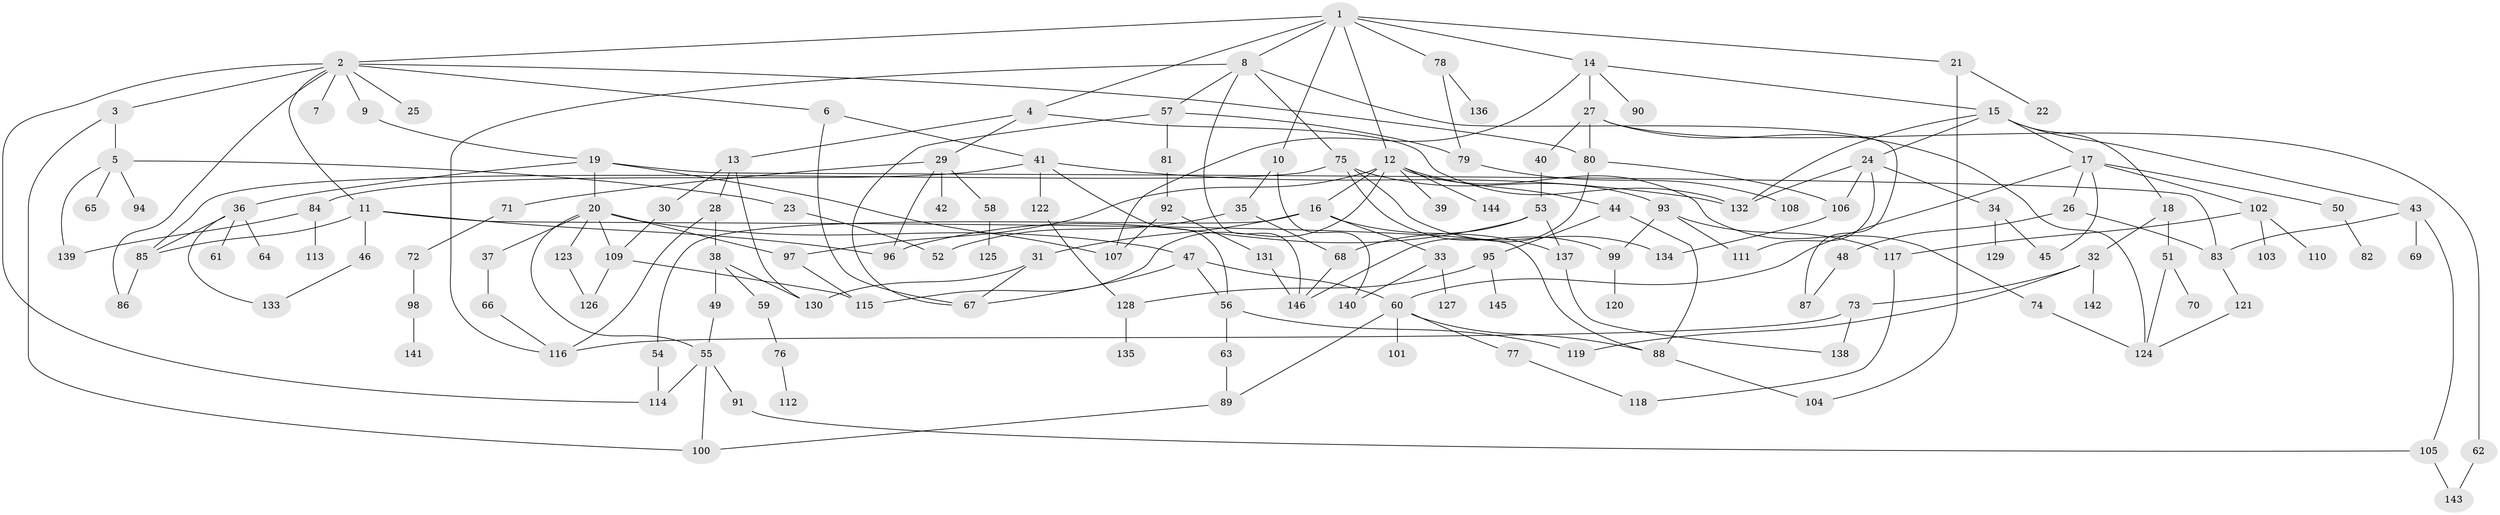 // coarse degree distribution, {3: 0.1864406779661017, 7: 0.01694915254237288, 10: 0.01694915254237288, 4: 0.13559322033898305, 2: 0.1864406779661017, 5: 0.15254237288135594, 6: 0.0847457627118644, 1: 0.15254237288135594, 8: 0.06779661016949153}
// Generated by graph-tools (version 1.1) at 2025/36/03/04/25 23:36:05]
// undirected, 146 vertices, 208 edges
graph export_dot {
  node [color=gray90,style=filled];
  1;
  2;
  3;
  4;
  5;
  6;
  7;
  8;
  9;
  10;
  11;
  12;
  13;
  14;
  15;
  16;
  17;
  18;
  19;
  20;
  21;
  22;
  23;
  24;
  25;
  26;
  27;
  28;
  29;
  30;
  31;
  32;
  33;
  34;
  35;
  36;
  37;
  38;
  39;
  40;
  41;
  42;
  43;
  44;
  45;
  46;
  47;
  48;
  49;
  50;
  51;
  52;
  53;
  54;
  55;
  56;
  57;
  58;
  59;
  60;
  61;
  62;
  63;
  64;
  65;
  66;
  67;
  68;
  69;
  70;
  71;
  72;
  73;
  74;
  75;
  76;
  77;
  78;
  79;
  80;
  81;
  82;
  83;
  84;
  85;
  86;
  87;
  88;
  89;
  90;
  91;
  92;
  93;
  94;
  95;
  96;
  97;
  98;
  99;
  100;
  101;
  102;
  103;
  104;
  105;
  106;
  107;
  108;
  109;
  110;
  111;
  112;
  113;
  114;
  115;
  116;
  117;
  118;
  119;
  120;
  121;
  122;
  123;
  124;
  125;
  126;
  127;
  128;
  129;
  130;
  131;
  132;
  133;
  134;
  135;
  136;
  137;
  138;
  139;
  140;
  141;
  142;
  143;
  144;
  145;
  146;
  1 -- 2;
  1 -- 4;
  1 -- 8;
  1 -- 10;
  1 -- 12;
  1 -- 14;
  1 -- 21;
  1 -- 78;
  2 -- 3;
  2 -- 6;
  2 -- 7;
  2 -- 9;
  2 -- 11;
  2 -- 25;
  2 -- 80;
  2 -- 86;
  2 -- 114;
  3 -- 5;
  3 -- 100;
  4 -- 13;
  4 -- 29;
  4 -- 132;
  5 -- 23;
  5 -- 65;
  5 -- 94;
  5 -- 139;
  6 -- 41;
  6 -- 67;
  8 -- 57;
  8 -- 75;
  8 -- 116;
  8 -- 146;
  8 -- 87;
  9 -- 19;
  10 -- 35;
  10 -- 140;
  11 -- 46;
  11 -- 88;
  11 -- 85;
  11 -- 96;
  12 -- 16;
  12 -- 39;
  12 -- 44;
  12 -- 74;
  12 -- 144;
  12 -- 115;
  12 -- 97;
  13 -- 28;
  13 -- 30;
  13 -- 130;
  14 -- 15;
  14 -- 27;
  14 -- 90;
  14 -- 107;
  15 -- 17;
  15 -- 18;
  15 -- 24;
  15 -- 43;
  15 -- 132;
  16 -- 31;
  16 -- 33;
  16 -- 54;
  16 -- 137;
  17 -- 26;
  17 -- 45;
  17 -- 50;
  17 -- 60;
  17 -- 102;
  18 -- 32;
  18 -- 51;
  19 -- 20;
  19 -- 36;
  19 -- 83;
  19 -- 107;
  20 -- 37;
  20 -- 47;
  20 -- 55;
  20 -- 97;
  20 -- 109;
  20 -- 123;
  21 -- 22;
  21 -- 104;
  23 -- 52;
  24 -- 34;
  24 -- 106;
  24 -- 111;
  24 -- 132;
  26 -- 48;
  26 -- 83;
  27 -- 40;
  27 -- 62;
  27 -- 124;
  27 -- 80;
  28 -- 38;
  28 -- 116;
  29 -- 42;
  29 -- 58;
  29 -- 71;
  29 -- 96;
  30 -- 109;
  31 -- 67;
  31 -- 130;
  32 -- 73;
  32 -- 119;
  32 -- 142;
  33 -- 127;
  33 -- 140;
  34 -- 129;
  34 -- 45;
  35 -- 68;
  35 -- 52;
  36 -- 61;
  36 -- 64;
  36 -- 133;
  36 -- 85;
  37 -- 66;
  38 -- 49;
  38 -- 59;
  38 -- 130;
  40 -- 53;
  41 -- 56;
  41 -- 84;
  41 -- 122;
  41 -- 132;
  43 -- 69;
  43 -- 83;
  43 -- 105;
  44 -- 88;
  44 -- 95;
  46 -- 133;
  47 -- 67;
  47 -- 56;
  47 -- 60;
  48 -- 87;
  49 -- 55;
  50 -- 82;
  51 -- 70;
  51 -- 124;
  53 -- 96;
  53 -- 137;
  53 -- 68;
  54 -- 114;
  55 -- 91;
  55 -- 100;
  55 -- 114;
  56 -- 63;
  56 -- 119;
  57 -- 79;
  57 -- 81;
  57 -- 67;
  58 -- 125;
  59 -- 76;
  60 -- 77;
  60 -- 101;
  60 -- 88;
  60 -- 89;
  62 -- 143;
  63 -- 89;
  66 -- 116;
  68 -- 146;
  71 -- 72;
  72 -- 98;
  73 -- 116;
  73 -- 138;
  74 -- 124;
  75 -- 85;
  75 -- 93;
  75 -- 134;
  75 -- 99;
  76 -- 112;
  77 -- 118;
  78 -- 136;
  78 -- 79;
  79 -- 108;
  80 -- 146;
  80 -- 106;
  81 -- 92;
  83 -- 121;
  84 -- 113;
  84 -- 139;
  85 -- 86;
  88 -- 104;
  89 -- 100;
  91 -- 105;
  92 -- 131;
  92 -- 107;
  93 -- 99;
  93 -- 111;
  93 -- 117;
  95 -- 128;
  95 -- 145;
  97 -- 115;
  98 -- 141;
  99 -- 120;
  102 -- 103;
  102 -- 110;
  102 -- 117;
  105 -- 143;
  106 -- 134;
  109 -- 126;
  109 -- 115;
  117 -- 118;
  121 -- 124;
  122 -- 128;
  123 -- 126;
  128 -- 135;
  131 -- 146;
  137 -- 138;
}
